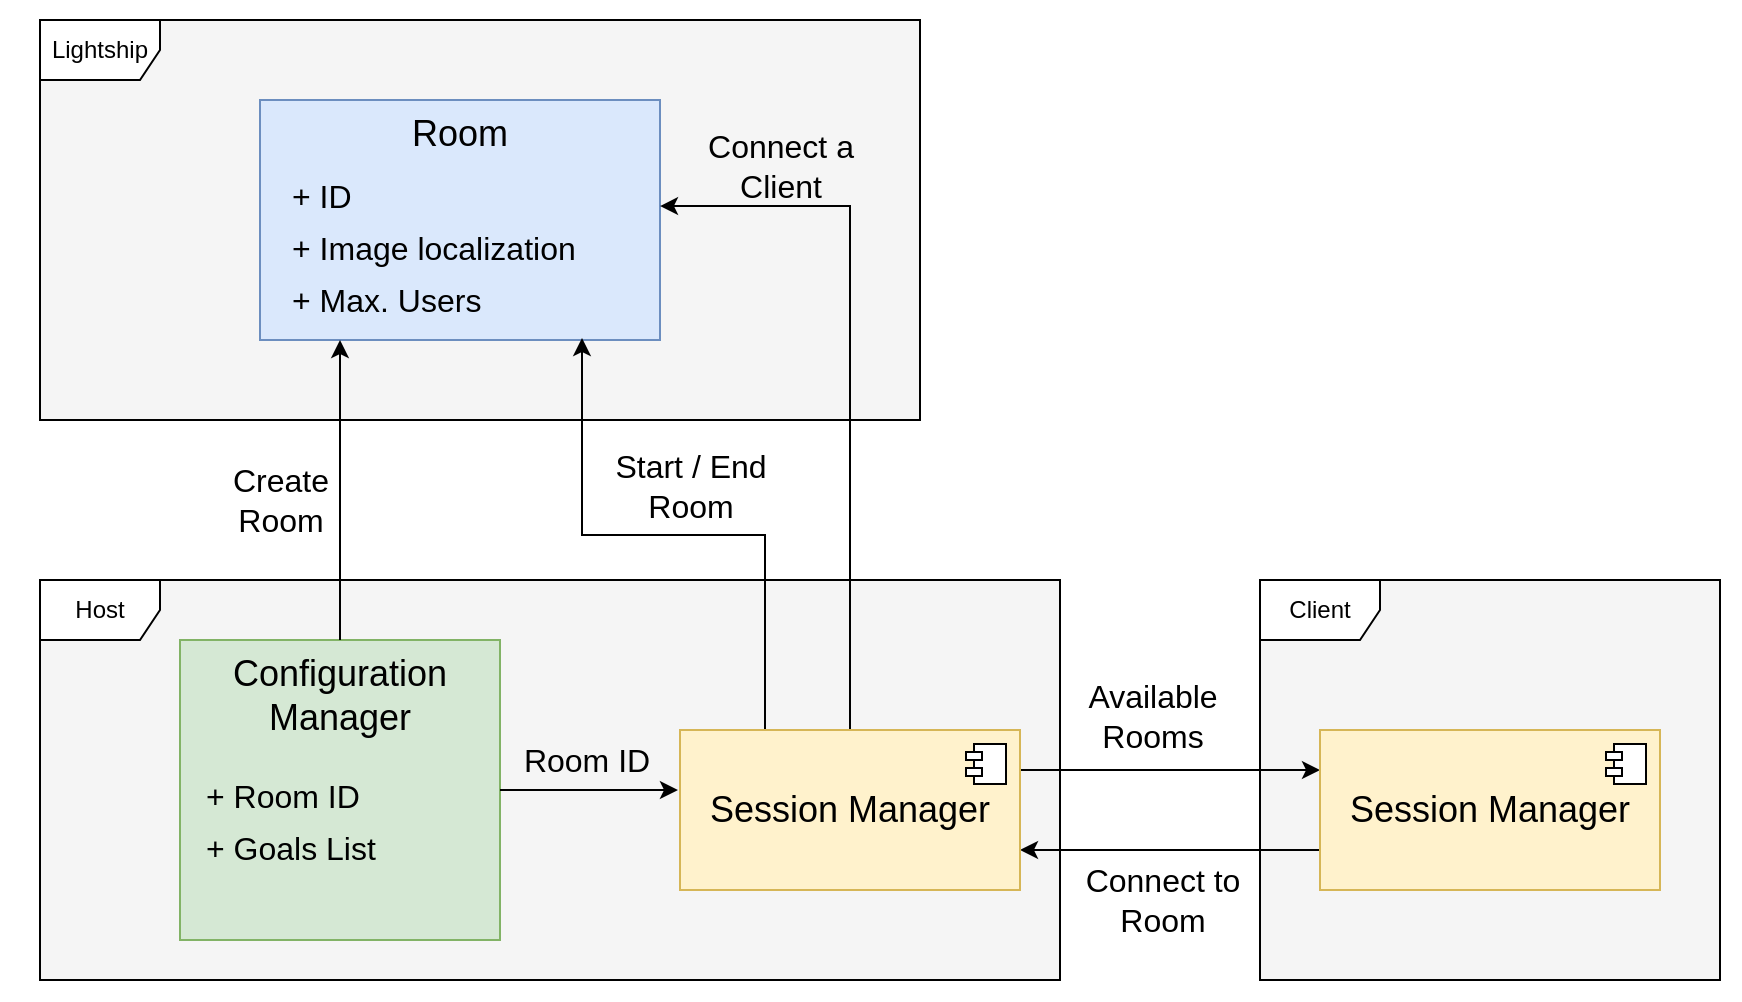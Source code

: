 <mxfile version="28.0.6">
  <diagram name="Page-1" id="B3In4STX7LjKbYzg5oC0">
    <mxGraphModel dx="1426" dy="841" grid="1" gridSize="10" guides="1" tooltips="1" connect="1" arrows="1" fold="1" page="1" pageScale="1" pageWidth="827" pageHeight="1169" math="0" shadow="0">
      <root>
        <mxCell id="0" />
        <mxCell id="1" parent="0" />
        <mxCell id="iGN0DKskUoLKEgerfL4y-52" value="" style="rounded=0;whiteSpace=wrap;html=1;strokeColor=none;" parent="1" vertex="1">
          <mxGeometry x="100" y="30" width="870" height="500" as="geometry" />
        </mxCell>
        <mxCell id="iGN0DKskUoLKEgerfL4y-51" value="" style="rounded=0;whiteSpace=wrap;html=1;fillColor=#f5f5f5;fontColor=#333333;strokeColor=#666666;" parent="1" vertex="1">
          <mxGeometry x="730" y="320" width="230" height="200" as="geometry" />
        </mxCell>
        <mxCell id="iGN0DKskUoLKEgerfL4y-50" value="" style="rounded=0;whiteSpace=wrap;html=1;fillColor=#f5f5f5;fontColor=#333333;strokeColor=#666666;" parent="1" vertex="1">
          <mxGeometry x="120" y="320" width="510" height="200" as="geometry" />
        </mxCell>
        <mxCell id="iGN0DKskUoLKEgerfL4y-49" value="" style="rounded=0;whiteSpace=wrap;html=1;fillColor=#f5f5f5;fontColor=#333333;strokeColor=#666666;" parent="1" vertex="1">
          <mxGeometry x="120" y="40" width="440" height="200" as="geometry" />
        </mxCell>
        <mxCell id="iGN0DKskUoLKEgerfL4y-10" value="Lightship" style="shape=umlFrame;whiteSpace=wrap;html=1;pointerEvents=0;" parent="1" vertex="1">
          <mxGeometry x="120" y="40" width="440" height="200" as="geometry" />
        </mxCell>
        <mxCell id="iGN0DKskUoLKEgerfL4y-15" value="" style="group" parent="1" vertex="1" connectable="0">
          <mxGeometry x="230" y="80" width="200" height="120" as="geometry" />
        </mxCell>
        <mxCell id="iGN0DKskUoLKEgerfL4y-11" value="Room" style="html=1;whiteSpace=wrap;fillColor=#dae8fc;strokeColor=#6c8ebf;verticalAlign=top;fontSize=18;" parent="iGN0DKskUoLKEgerfL4y-15" vertex="1">
          <mxGeometry width="200" height="120" as="geometry" />
        </mxCell>
        <mxCell id="iGN0DKskUoLKEgerfL4y-12" value="+ ID" style="text;strokeColor=none;fillColor=none;align=left;verticalAlign=top;spacingLeft=4;spacingRight=4;overflow=hidden;rotatable=0;points=[[0,0.5],[1,0.5]];portConstraint=eastwest;whiteSpace=wrap;html=1;fontSize=16;" parent="iGN0DKskUoLKEgerfL4y-15" vertex="1">
          <mxGeometry x="10" y="32" width="100" height="26" as="geometry" />
        </mxCell>
        <mxCell id="iGN0DKskUoLKEgerfL4y-13" value="+ Image localization" style="text;strokeColor=none;fillColor=none;align=left;verticalAlign=top;spacingLeft=4;spacingRight=4;overflow=hidden;rotatable=0;points=[[0,0.5],[1,0.5]];portConstraint=eastwest;whiteSpace=wrap;html=1;fontSize=16;" parent="iGN0DKskUoLKEgerfL4y-15" vertex="1">
          <mxGeometry x="10" y="58" width="170" height="26" as="geometry" />
        </mxCell>
        <mxCell id="iGN0DKskUoLKEgerfL4y-14" value="+ Max. Users" style="text;strokeColor=none;fillColor=none;align=left;verticalAlign=top;spacingLeft=4;spacingRight=4;overflow=hidden;rotatable=0;points=[[0,0.5],[1,0.5]];portConstraint=eastwest;whiteSpace=wrap;html=1;fontSize=16;" parent="iGN0DKskUoLKEgerfL4y-15" vertex="1">
          <mxGeometry x="10" y="84" width="110" height="26" as="geometry" />
        </mxCell>
        <mxCell id="iGN0DKskUoLKEgerfL4y-16" value="Host" style="shape=umlFrame;whiteSpace=wrap;html=1;pointerEvents=0;" parent="1" vertex="1">
          <mxGeometry x="120" y="320" width="510" height="200" as="geometry" />
        </mxCell>
        <mxCell id="iGN0DKskUoLKEgerfL4y-20" value="" style="group" parent="1" vertex="1" connectable="0">
          <mxGeometry x="190" y="350" width="160" height="150" as="geometry" />
        </mxCell>
        <mxCell id="iGN0DKskUoLKEgerfL4y-17" value="Configuration&lt;div&gt;Manager&lt;/div&gt;" style="html=1;whiteSpace=wrap;fillColor=#d5e8d4;strokeColor=#82b366;verticalAlign=top;fontSize=18;" parent="iGN0DKskUoLKEgerfL4y-20" vertex="1">
          <mxGeometry width="160" height="150" as="geometry" />
        </mxCell>
        <mxCell id="iGN0DKskUoLKEgerfL4y-18" value="+ Room ID" style="text;strokeColor=none;fillColor=none;align=left;verticalAlign=top;spacingLeft=4;spacingRight=4;overflow=hidden;rotatable=0;points=[[0,0.5],[1,0.5]];portConstraint=eastwest;whiteSpace=wrap;html=1;fontSize=16;" parent="iGN0DKskUoLKEgerfL4y-20" vertex="1">
          <mxGeometry x="7" y="62" width="100" height="26" as="geometry" />
        </mxCell>
        <mxCell id="iGN0DKskUoLKEgerfL4y-19" value="+ Goals List" style="text;strokeColor=none;fillColor=none;align=left;verticalAlign=top;spacingLeft=4;spacingRight=4;overflow=hidden;rotatable=0;points=[[0,0.5],[1,0.5]];portConstraint=eastwest;whiteSpace=wrap;html=1;fontSize=16;" parent="iGN0DKskUoLKEgerfL4y-20" vertex="1">
          <mxGeometry x="7" y="88" width="100" height="26" as="geometry" />
        </mxCell>
        <mxCell id="iGN0DKskUoLKEgerfL4y-21" style="edgeStyle=orthogonalEdgeStyle;rounded=0;orthogonalLoop=1;jettySize=auto;html=1;exitX=0.5;exitY=0;exitDx=0;exitDy=0;entryX=0.2;entryY=1;entryDx=0;entryDy=0;entryPerimeter=0;" parent="1" source="iGN0DKskUoLKEgerfL4y-17" target="iGN0DKskUoLKEgerfL4y-11" edge="1">
          <mxGeometry relative="1" as="geometry" />
        </mxCell>
        <mxCell id="iGN0DKskUoLKEgerfL4y-22" value="Create&lt;div&gt;Room&lt;/div&gt;" style="edgeLabel;html=1;align=center;verticalAlign=middle;resizable=0;points=[];fontSize=16;labelBackgroundColor=none;" parent="iGN0DKskUoLKEgerfL4y-21" vertex="1" connectable="0">
          <mxGeometry x="0.147" y="-1" relative="1" as="geometry">
            <mxPoint x="-31" y="16" as="offset" />
          </mxGeometry>
        </mxCell>
        <mxCell id="iGN0DKskUoLKEgerfL4y-28" style="edgeStyle=orthogonalEdgeStyle;rounded=0;orthogonalLoop=1;jettySize=auto;html=1;exitX=0.25;exitY=0;exitDx=0;exitDy=0;entryX=0.805;entryY=0.992;entryDx=0;entryDy=0;entryPerimeter=0;" parent="1" source="zDbVTGUOuvj46eKGL-ME-1" target="iGN0DKskUoLKEgerfL4y-11" edge="1">
          <mxGeometry relative="1" as="geometry">
            <mxPoint x="470.96" y="390" as="sourcePoint" />
          </mxGeometry>
        </mxCell>
        <mxCell id="iGN0DKskUoLKEgerfL4y-29" value="Start / End&lt;div&gt;Room&lt;/div&gt;" style="edgeLabel;html=1;align=center;verticalAlign=middle;resizable=0;points=[];fontSize=16;labelBackgroundColor=none;" parent="iGN0DKskUoLKEgerfL4y-28" vertex="1" connectable="0">
          <mxGeometry x="0.084" y="1" relative="1" as="geometry">
            <mxPoint x="21" y="-26" as="offset" />
          </mxGeometry>
        </mxCell>
        <mxCell id="iGN0DKskUoLKEgerfL4y-30" value="Client" style="shape=umlFrame;whiteSpace=wrap;html=1;pointerEvents=0;" parent="1" vertex="1">
          <mxGeometry x="730" y="320" width="230" height="200" as="geometry" />
        </mxCell>
        <mxCell id="iGN0DKskUoLKEgerfL4y-39" style="edgeStyle=orthogonalEdgeStyle;rounded=0;orthogonalLoop=1;jettySize=auto;html=1;exitX=0.5;exitY=0;exitDx=0;exitDy=0;entryX=1;entryY=0.442;entryDx=0;entryDy=0;entryPerimeter=0;" parent="1" source="zDbVTGUOuvj46eKGL-ME-1" target="iGN0DKskUoLKEgerfL4y-11" edge="1">
          <mxGeometry relative="1" as="geometry">
            <mxPoint x="530" y="390" as="sourcePoint" />
          </mxGeometry>
        </mxCell>
        <mxCell id="iGN0DKskUoLKEgerfL4y-40" value="Connect a&lt;div&gt;Client&lt;/div&gt;" style="edgeLabel;html=1;align=center;verticalAlign=middle;resizable=0;points=[];fontSize=16;labelBackgroundColor=none;" parent="iGN0DKskUoLKEgerfL4y-39" vertex="1" connectable="0">
          <mxGeometry x="-0.218" relative="1" as="geometry">
            <mxPoint x="-35" y="-143" as="offset" />
          </mxGeometry>
        </mxCell>
        <mxCell id="iGN0DKskUoLKEgerfL4y-41" style="edgeStyle=orthogonalEdgeStyle;rounded=0;orthogonalLoop=1;jettySize=auto;html=1;exitX=1;exitY=0.5;exitDx=0;exitDy=0;entryX=-0.006;entryY=0.375;entryDx=0;entryDy=0;entryPerimeter=0;" parent="1" source="iGN0DKskUoLKEgerfL4y-17" target="zDbVTGUOuvj46eKGL-ME-1" edge="1">
          <mxGeometry relative="1" as="geometry">
            <mxPoint x="450" y="425" as="targetPoint" />
          </mxGeometry>
        </mxCell>
        <mxCell id="iGN0DKskUoLKEgerfL4y-42" value="Room ID" style="edgeLabel;html=1;align=center;verticalAlign=middle;resizable=0;points=[];fontSize=16;labelBackgroundColor=none;" parent="iGN0DKskUoLKEgerfL4y-41" vertex="1" connectable="0">
          <mxGeometry x="-0.04" y="-2" relative="1" as="geometry">
            <mxPoint y="-17" as="offset" />
          </mxGeometry>
        </mxCell>
        <mxCell id="iGN0DKskUoLKEgerfL4y-45" style="edgeStyle=orthogonalEdgeStyle;rounded=0;orthogonalLoop=1;jettySize=auto;html=1;exitX=1;exitY=0.25;exitDx=0;exitDy=0;entryX=0;entryY=0.25;entryDx=0;entryDy=0;" parent="1" source="zDbVTGUOuvj46eKGL-ME-1" target="zDbVTGUOuvj46eKGL-ME-3" edge="1">
          <mxGeometry relative="1" as="geometry">
            <mxPoint x="610" y="407.5" as="sourcePoint" />
            <mxPoint x="770" y="407.5" as="targetPoint" />
          </mxGeometry>
        </mxCell>
        <mxCell id="iGN0DKskUoLKEgerfL4y-46" value="Available&lt;div&gt;Rooms&lt;/div&gt;" style="edgeLabel;html=1;align=center;verticalAlign=middle;resizable=0;points=[];fontSize=16;labelBackgroundColor=none;" parent="iGN0DKskUoLKEgerfL4y-45" vertex="1" connectable="0">
          <mxGeometry x="-0.2" relative="1" as="geometry">
            <mxPoint x="6" y="-27" as="offset" />
          </mxGeometry>
        </mxCell>
        <mxCell id="iGN0DKskUoLKEgerfL4y-47" style="edgeStyle=orthogonalEdgeStyle;rounded=0;orthogonalLoop=1;jettySize=auto;html=1;exitX=0;exitY=0.75;exitDx=0;exitDy=0;entryX=1;entryY=0.75;entryDx=0;entryDy=0;" parent="1" source="zDbVTGUOuvj46eKGL-ME-3" target="zDbVTGUOuvj46eKGL-ME-1" edge="1">
          <mxGeometry relative="1" as="geometry">
            <mxPoint x="770" y="435" as="sourcePoint" />
            <mxPoint x="609.04" y="435.01" as="targetPoint" />
          </mxGeometry>
        </mxCell>
        <mxCell id="iGN0DKskUoLKEgerfL4y-48" value="Connect to&lt;div&gt;Room&lt;/div&gt;" style="edgeLabel;html=1;align=center;verticalAlign=middle;resizable=0;points=[];fontSize=16;labelBackgroundColor=none;" parent="iGN0DKskUoLKEgerfL4y-47" vertex="1" connectable="0">
          <mxGeometry x="-0.031" y="1" relative="1" as="geometry">
            <mxPoint x="-7" y="24" as="offset" />
          </mxGeometry>
        </mxCell>
        <mxCell id="zDbVTGUOuvj46eKGL-ME-1" value="Session Manager" style="html=1;dropTarget=0;whiteSpace=wrap;fontSize=18;fillColor=#fff2cc;strokeColor=#d6b656;" vertex="1" parent="1">
          <mxGeometry x="440" y="395" width="170" height="80" as="geometry" />
        </mxCell>
        <mxCell id="zDbVTGUOuvj46eKGL-ME-2" value="" style="shape=module;jettyWidth=8;jettyHeight=4;" vertex="1" parent="zDbVTGUOuvj46eKGL-ME-1">
          <mxGeometry x="1" width="20" height="20" relative="1" as="geometry">
            <mxPoint x="-27" y="7" as="offset" />
          </mxGeometry>
        </mxCell>
        <mxCell id="zDbVTGUOuvj46eKGL-ME-3" value="Session Manager" style="html=1;dropTarget=0;whiteSpace=wrap;fontSize=18;fillColor=#fff2cc;strokeColor=#d6b656;" vertex="1" parent="1">
          <mxGeometry x="760" y="395" width="170" height="80" as="geometry" />
        </mxCell>
        <mxCell id="zDbVTGUOuvj46eKGL-ME-4" value="" style="shape=module;jettyWidth=8;jettyHeight=4;" vertex="1" parent="zDbVTGUOuvj46eKGL-ME-3">
          <mxGeometry x="1" width="20" height="20" relative="1" as="geometry">
            <mxPoint x="-27" y="7" as="offset" />
          </mxGeometry>
        </mxCell>
      </root>
    </mxGraphModel>
  </diagram>
</mxfile>
